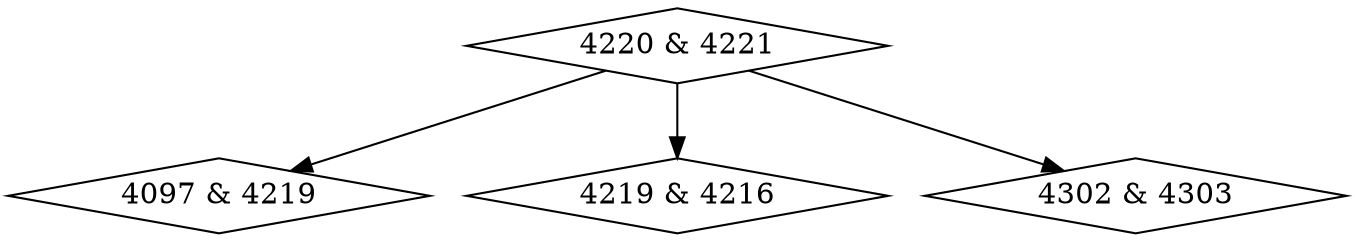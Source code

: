digraph {
0 [label = "4097 & 4219", shape = diamond];
1 [label = "4219 & 4216", shape = diamond];
2 [label = "4220 & 4221", shape = diamond];
3 [label = "4302 & 4303", shape = diamond];
2->0;
2->1;
2->3;
}
